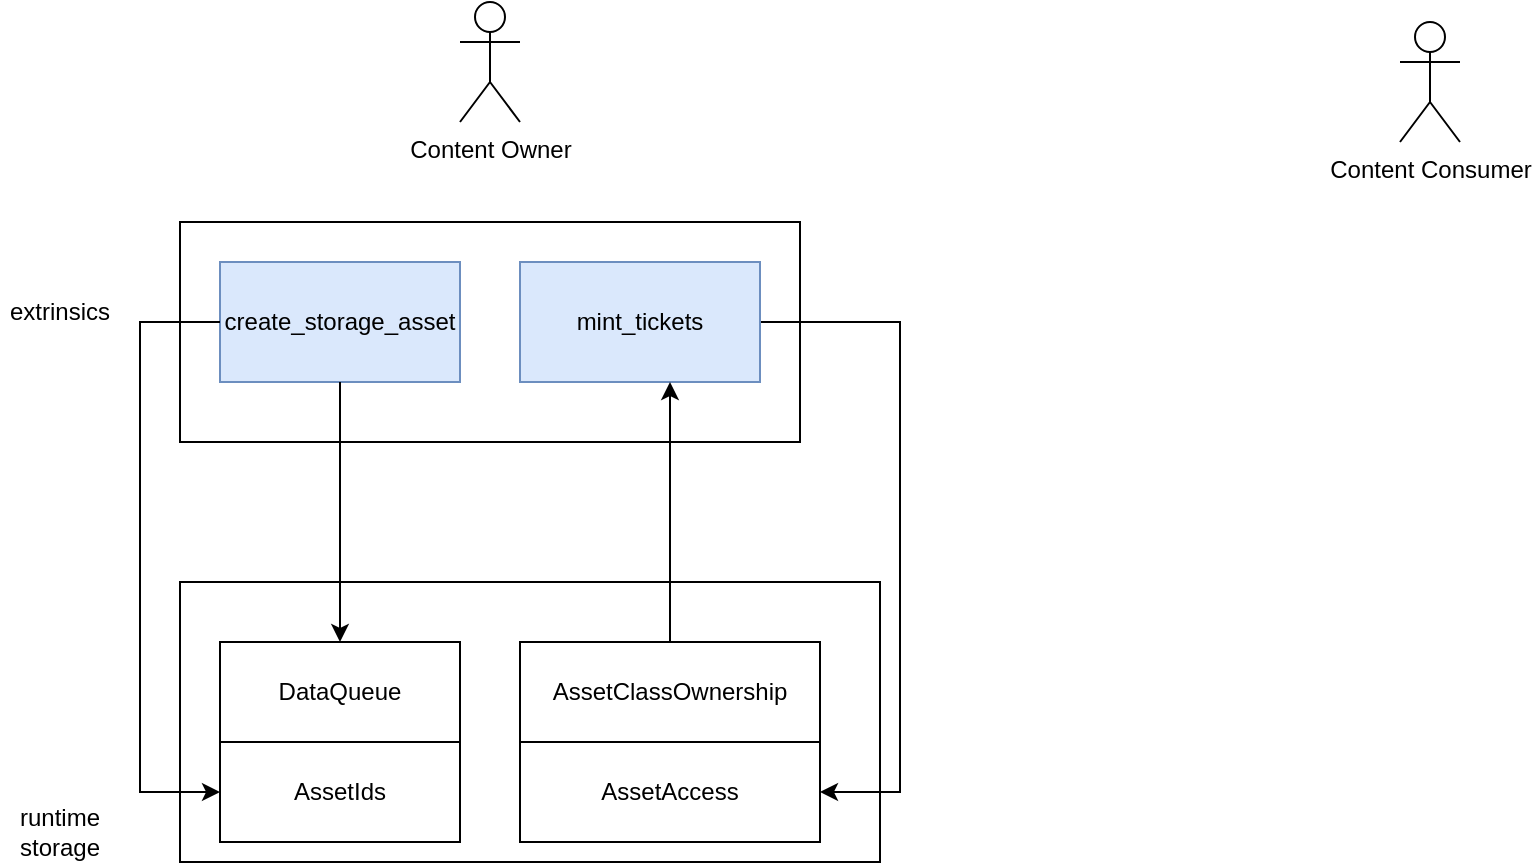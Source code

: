 <mxfile version="16.4.11" type="device"><diagram id="cymXCCzlNrtlFrN8w-aA" name="Page-1"><mxGraphModel dx="2523" dy="1066" grid="1" gridSize="10" guides="1" tooltips="1" connect="1" arrows="1" fold="1" page="1" pageScale="1" pageWidth="850" pageHeight="1100" math="0" shadow="0"><root><mxCell id="0"/><mxCell id="1" parent="0"/><mxCell id="ijXNSPPnBjhcctVWKfKo-16" value="" style="rounded=0;whiteSpace=wrap;html=1;" vertex="1" parent="1"><mxGeometry x="-750" y="280" width="310" height="110" as="geometry"/></mxCell><mxCell id="ijXNSPPnBjhcctVWKfKo-13" value="Content Owner" style="shape=umlActor;verticalLabelPosition=bottom;verticalAlign=top;html=1;outlineConnect=0;" vertex="1" parent="1"><mxGeometry x="-610" y="170" width="30" height="60" as="geometry"/></mxCell><mxCell id="ijXNSPPnBjhcctVWKfKo-14" value="create_storage_asset" style="rounded=0;whiteSpace=wrap;html=1;fillColor=#dae8fc;strokeColor=#6c8ebf;" vertex="1" parent="1"><mxGeometry x="-730" y="300" width="120" height="60" as="geometry"/></mxCell><mxCell id="ijXNSPPnBjhcctVWKfKo-15" value="" style="rounded=0;whiteSpace=wrap;html=1;" vertex="1" parent="1"><mxGeometry x="-750" y="460" width="350" height="140" as="geometry"/></mxCell><mxCell id="ijXNSPPnBjhcctVWKfKo-17" value="runtime storage" style="text;html=1;strokeColor=none;fillColor=none;align=center;verticalAlign=middle;whiteSpace=wrap;rounded=0;" vertex="1" parent="1"><mxGeometry x="-840" y="570" width="60" height="30" as="geometry"/></mxCell><mxCell id="ijXNSPPnBjhcctVWKfKo-18" value="extrinsics" style="text;html=1;strokeColor=none;fillColor=none;align=center;verticalAlign=middle;whiteSpace=wrap;rounded=0;" vertex="1" parent="1"><mxGeometry x="-840" y="310" width="60" height="30" as="geometry"/></mxCell><mxCell id="ijXNSPPnBjhcctVWKfKo-19" value="DataQueue" style="rounded=0;whiteSpace=wrap;html=1;" vertex="1" parent="1"><mxGeometry x="-730" y="490" width="120" height="50" as="geometry"/></mxCell><mxCell id="ijXNSPPnBjhcctVWKfKo-20" style="edgeStyle=orthogonalEdgeStyle;rounded=0;orthogonalLoop=1;jettySize=auto;html=1;" edge="1" parent="1" source="ijXNSPPnBjhcctVWKfKo-14" target="ijXNSPPnBjhcctVWKfKo-19"><mxGeometry relative="1" as="geometry"/></mxCell><mxCell id="ijXNSPPnBjhcctVWKfKo-28" style="edgeStyle=orthogonalEdgeStyle;rounded=0;orthogonalLoop=1;jettySize=auto;html=1;entryX=1;entryY=0.5;entryDx=0;entryDy=0;" edge="1" parent="1" source="ijXNSPPnBjhcctVWKfKo-21" target="ijXNSPPnBjhcctVWKfKo-25"><mxGeometry relative="1" as="geometry"><Array as="points"><mxPoint x="-390" y="330"/><mxPoint x="-390" y="565"/></Array></mxGeometry></mxCell><mxCell id="ijXNSPPnBjhcctVWKfKo-21" value="mint_tickets" style="rounded=0;whiteSpace=wrap;html=1;fillColor=#dae8fc;strokeColor=#6c8ebf;" vertex="1" parent="1"><mxGeometry x="-580" y="300" width="120" height="60" as="geometry"/></mxCell><mxCell id="ijXNSPPnBjhcctVWKfKo-23" style="edgeStyle=orthogonalEdgeStyle;rounded=0;orthogonalLoop=1;jettySize=auto;html=1;" edge="1" parent="1" source="ijXNSPPnBjhcctVWKfKo-22" target="ijXNSPPnBjhcctVWKfKo-21"><mxGeometry relative="1" as="geometry"><Array as="points"><mxPoint x="-520" y="490"/><mxPoint x="-520" y="490"/></Array></mxGeometry></mxCell><mxCell id="ijXNSPPnBjhcctVWKfKo-22" value="AssetClassOwnership" style="rounded=0;whiteSpace=wrap;html=1;" vertex="1" parent="1"><mxGeometry x="-580" y="490" width="150" height="50" as="geometry"/></mxCell><mxCell id="ijXNSPPnBjhcctVWKfKo-27" style="edgeStyle=orthogonalEdgeStyle;rounded=0;orthogonalLoop=1;jettySize=auto;html=1;entryX=0;entryY=0.5;entryDx=0;entryDy=0;exitX=0;exitY=0.5;exitDx=0;exitDy=0;" edge="1" parent="1" source="ijXNSPPnBjhcctVWKfKo-14" target="ijXNSPPnBjhcctVWKfKo-24"><mxGeometry relative="1" as="geometry"><Array as="points"><mxPoint x="-770" y="330"/><mxPoint x="-770" y="565"/></Array></mxGeometry></mxCell><mxCell id="ijXNSPPnBjhcctVWKfKo-24" value="AssetIds" style="rounded=0;whiteSpace=wrap;html=1;" vertex="1" parent="1"><mxGeometry x="-730" y="540" width="120" height="50" as="geometry"/></mxCell><mxCell id="ijXNSPPnBjhcctVWKfKo-25" value="AssetAccess" style="rounded=0;whiteSpace=wrap;html=1;" vertex="1" parent="1"><mxGeometry x="-580" y="540" width="150" height="50" as="geometry"/></mxCell><mxCell id="ijXNSPPnBjhcctVWKfKo-29" value="Content Consumer" style="shape=umlActor;verticalLabelPosition=bottom;verticalAlign=top;html=1;outlineConnect=0;" vertex="1" parent="1"><mxGeometry x="-140" y="180" width="30" height="60" as="geometry"/></mxCell></root></mxGraphModel></diagram></mxfile>